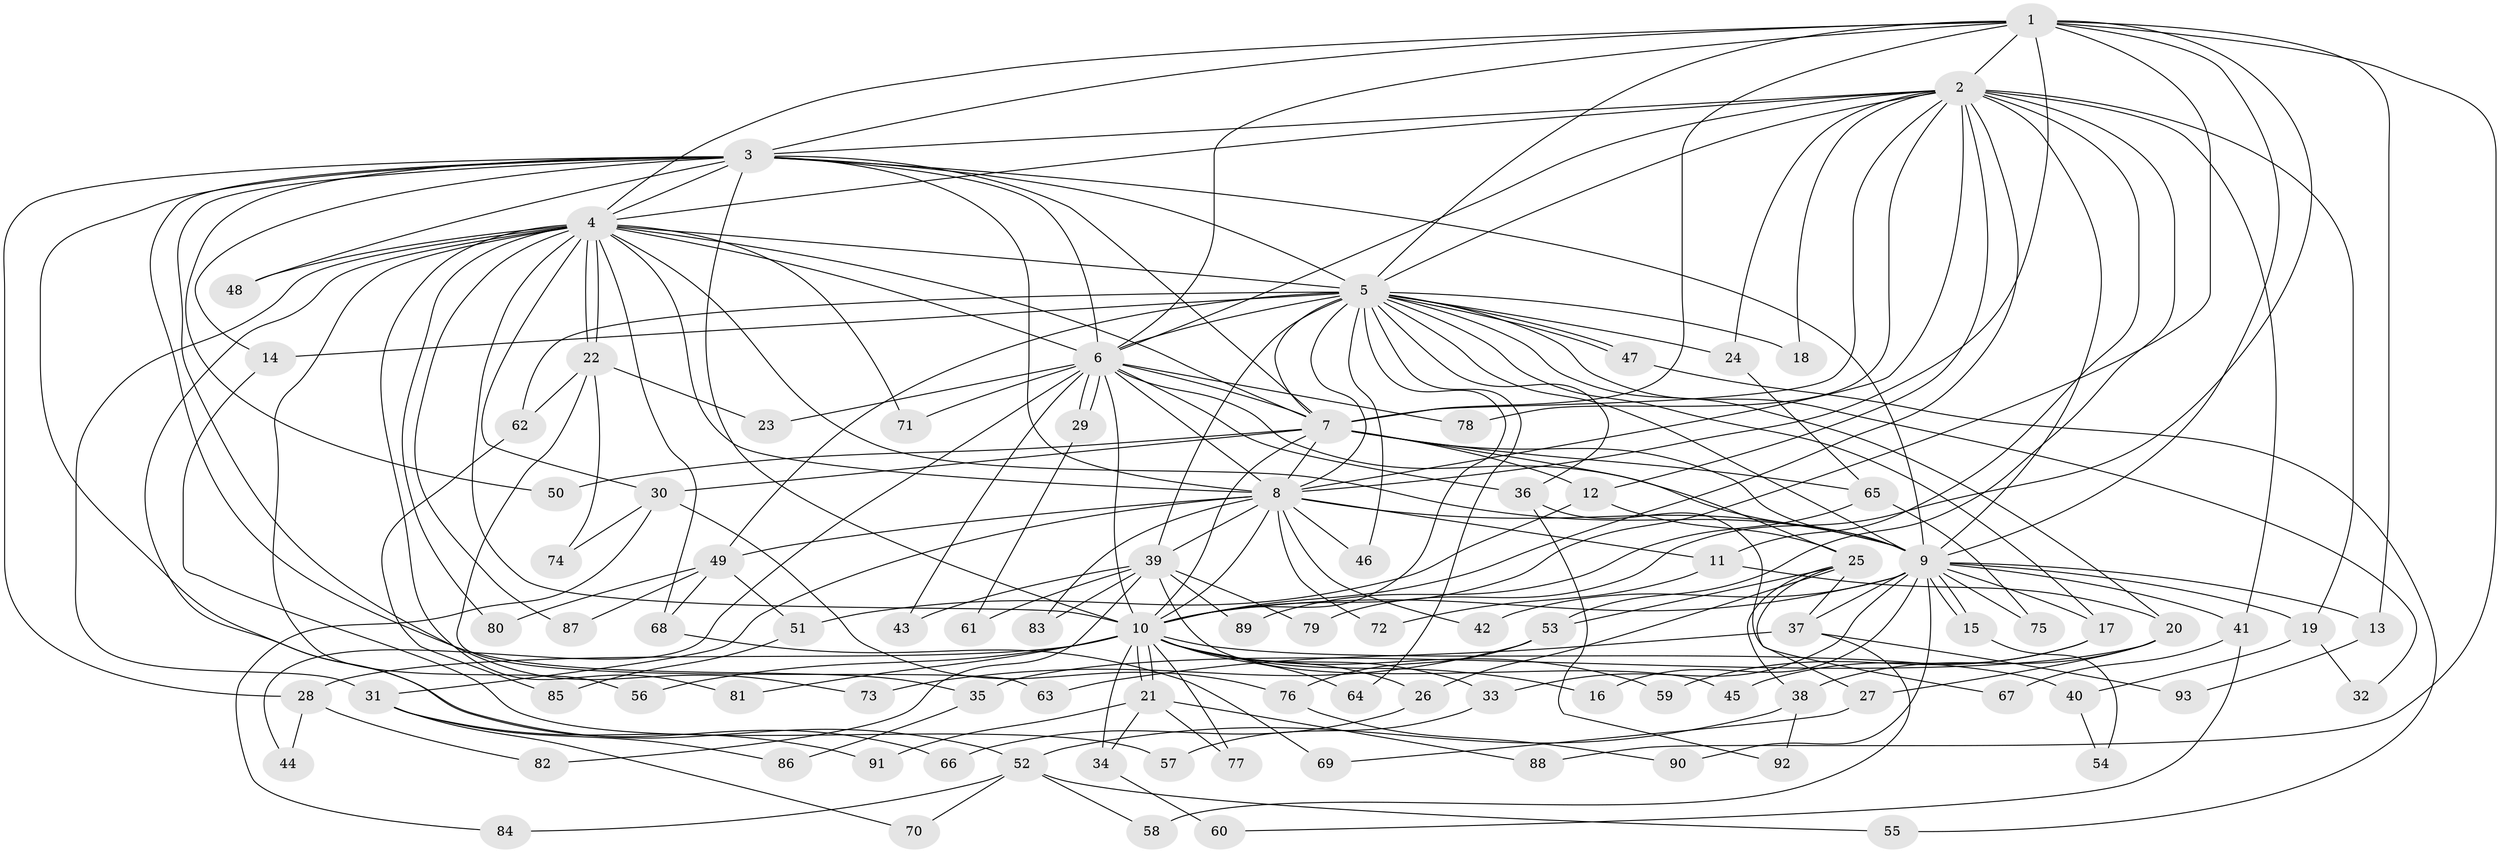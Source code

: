 // Generated by graph-tools (version 1.1) at 2025/13/03/09/25 04:13:41]
// undirected, 93 vertices, 211 edges
graph export_dot {
graph [start="1"]
  node [color=gray90,style=filled];
  1;
  2;
  3;
  4;
  5;
  6;
  7;
  8;
  9;
  10;
  11;
  12;
  13;
  14;
  15;
  16;
  17;
  18;
  19;
  20;
  21;
  22;
  23;
  24;
  25;
  26;
  27;
  28;
  29;
  30;
  31;
  32;
  33;
  34;
  35;
  36;
  37;
  38;
  39;
  40;
  41;
  42;
  43;
  44;
  45;
  46;
  47;
  48;
  49;
  50;
  51;
  52;
  53;
  54;
  55;
  56;
  57;
  58;
  59;
  60;
  61;
  62;
  63;
  64;
  65;
  66;
  67;
  68;
  69;
  70;
  71;
  72;
  73;
  74;
  75;
  76;
  77;
  78;
  79;
  80;
  81;
  82;
  83;
  84;
  85;
  86;
  87;
  88;
  89;
  90;
  91;
  92;
  93;
  1 -- 2;
  1 -- 3;
  1 -- 4;
  1 -- 5;
  1 -- 6;
  1 -- 7;
  1 -- 8;
  1 -- 9;
  1 -- 10;
  1 -- 13;
  1 -- 79;
  1 -- 88;
  2 -- 3;
  2 -- 4;
  2 -- 5;
  2 -- 6;
  2 -- 7;
  2 -- 8;
  2 -- 9;
  2 -- 10;
  2 -- 11;
  2 -- 12;
  2 -- 18;
  2 -- 19;
  2 -- 24;
  2 -- 41;
  2 -- 53;
  2 -- 78;
  3 -- 4;
  3 -- 5;
  3 -- 6;
  3 -- 7;
  3 -- 8;
  3 -- 9;
  3 -- 10;
  3 -- 14;
  3 -- 28;
  3 -- 35;
  3 -- 48;
  3 -- 50;
  3 -- 52;
  3 -- 73;
  4 -- 5;
  4 -- 6;
  4 -- 7;
  4 -- 8;
  4 -- 9;
  4 -- 10;
  4 -- 22;
  4 -- 22;
  4 -- 30;
  4 -- 31;
  4 -- 48;
  4 -- 56;
  4 -- 66;
  4 -- 68;
  4 -- 71;
  4 -- 80;
  4 -- 81;
  4 -- 87;
  5 -- 6;
  5 -- 7;
  5 -- 8;
  5 -- 9;
  5 -- 10;
  5 -- 14;
  5 -- 17;
  5 -- 18;
  5 -- 20;
  5 -- 24;
  5 -- 32;
  5 -- 36;
  5 -- 39;
  5 -- 46;
  5 -- 47;
  5 -- 47;
  5 -- 49;
  5 -- 62;
  5 -- 64;
  6 -- 7;
  6 -- 8;
  6 -- 9;
  6 -- 10;
  6 -- 23;
  6 -- 29;
  6 -- 29;
  6 -- 36;
  6 -- 43;
  6 -- 44;
  6 -- 71;
  6 -- 78;
  7 -- 8;
  7 -- 9;
  7 -- 10;
  7 -- 12;
  7 -- 25;
  7 -- 30;
  7 -- 50;
  7 -- 65;
  8 -- 9;
  8 -- 10;
  8 -- 11;
  8 -- 31;
  8 -- 39;
  8 -- 42;
  8 -- 46;
  8 -- 49;
  8 -- 72;
  8 -- 83;
  9 -- 10;
  9 -- 13;
  9 -- 15;
  9 -- 15;
  9 -- 16;
  9 -- 17;
  9 -- 19;
  9 -- 33;
  9 -- 37;
  9 -- 41;
  9 -- 42;
  9 -- 75;
  9 -- 90;
  10 -- 16;
  10 -- 21;
  10 -- 21;
  10 -- 26;
  10 -- 28;
  10 -- 33;
  10 -- 34;
  10 -- 40;
  10 -- 56;
  10 -- 59;
  10 -- 64;
  10 -- 77;
  10 -- 81;
  11 -- 20;
  11 -- 72;
  12 -- 25;
  12 -- 51;
  13 -- 93;
  14 -- 57;
  15 -- 54;
  17 -- 45;
  17 -- 59;
  19 -- 32;
  19 -- 40;
  20 -- 27;
  20 -- 35;
  20 -- 38;
  21 -- 34;
  21 -- 77;
  21 -- 88;
  21 -- 91;
  22 -- 23;
  22 -- 62;
  22 -- 63;
  22 -- 74;
  24 -- 65;
  25 -- 26;
  25 -- 27;
  25 -- 37;
  25 -- 38;
  25 -- 53;
  26 -- 66;
  27 -- 69;
  28 -- 44;
  28 -- 82;
  29 -- 61;
  30 -- 74;
  30 -- 76;
  30 -- 84;
  31 -- 70;
  31 -- 86;
  31 -- 91;
  33 -- 57;
  34 -- 60;
  35 -- 86;
  36 -- 67;
  36 -- 92;
  37 -- 58;
  37 -- 63;
  37 -- 93;
  38 -- 52;
  38 -- 92;
  39 -- 43;
  39 -- 45;
  39 -- 61;
  39 -- 79;
  39 -- 82;
  39 -- 83;
  39 -- 89;
  40 -- 54;
  41 -- 60;
  41 -- 67;
  47 -- 55;
  49 -- 51;
  49 -- 68;
  49 -- 80;
  49 -- 87;
  51 -- 85;
  52 -- 55;
  52 -- 58;
  52 -- 70;
  52 -- 84;
  53 -- 73;
  53 -- 76;
  62 -- 85;
  65 -- 75;
  65 -- 89;
  68 -- 69;
  76 -- 90;
}
